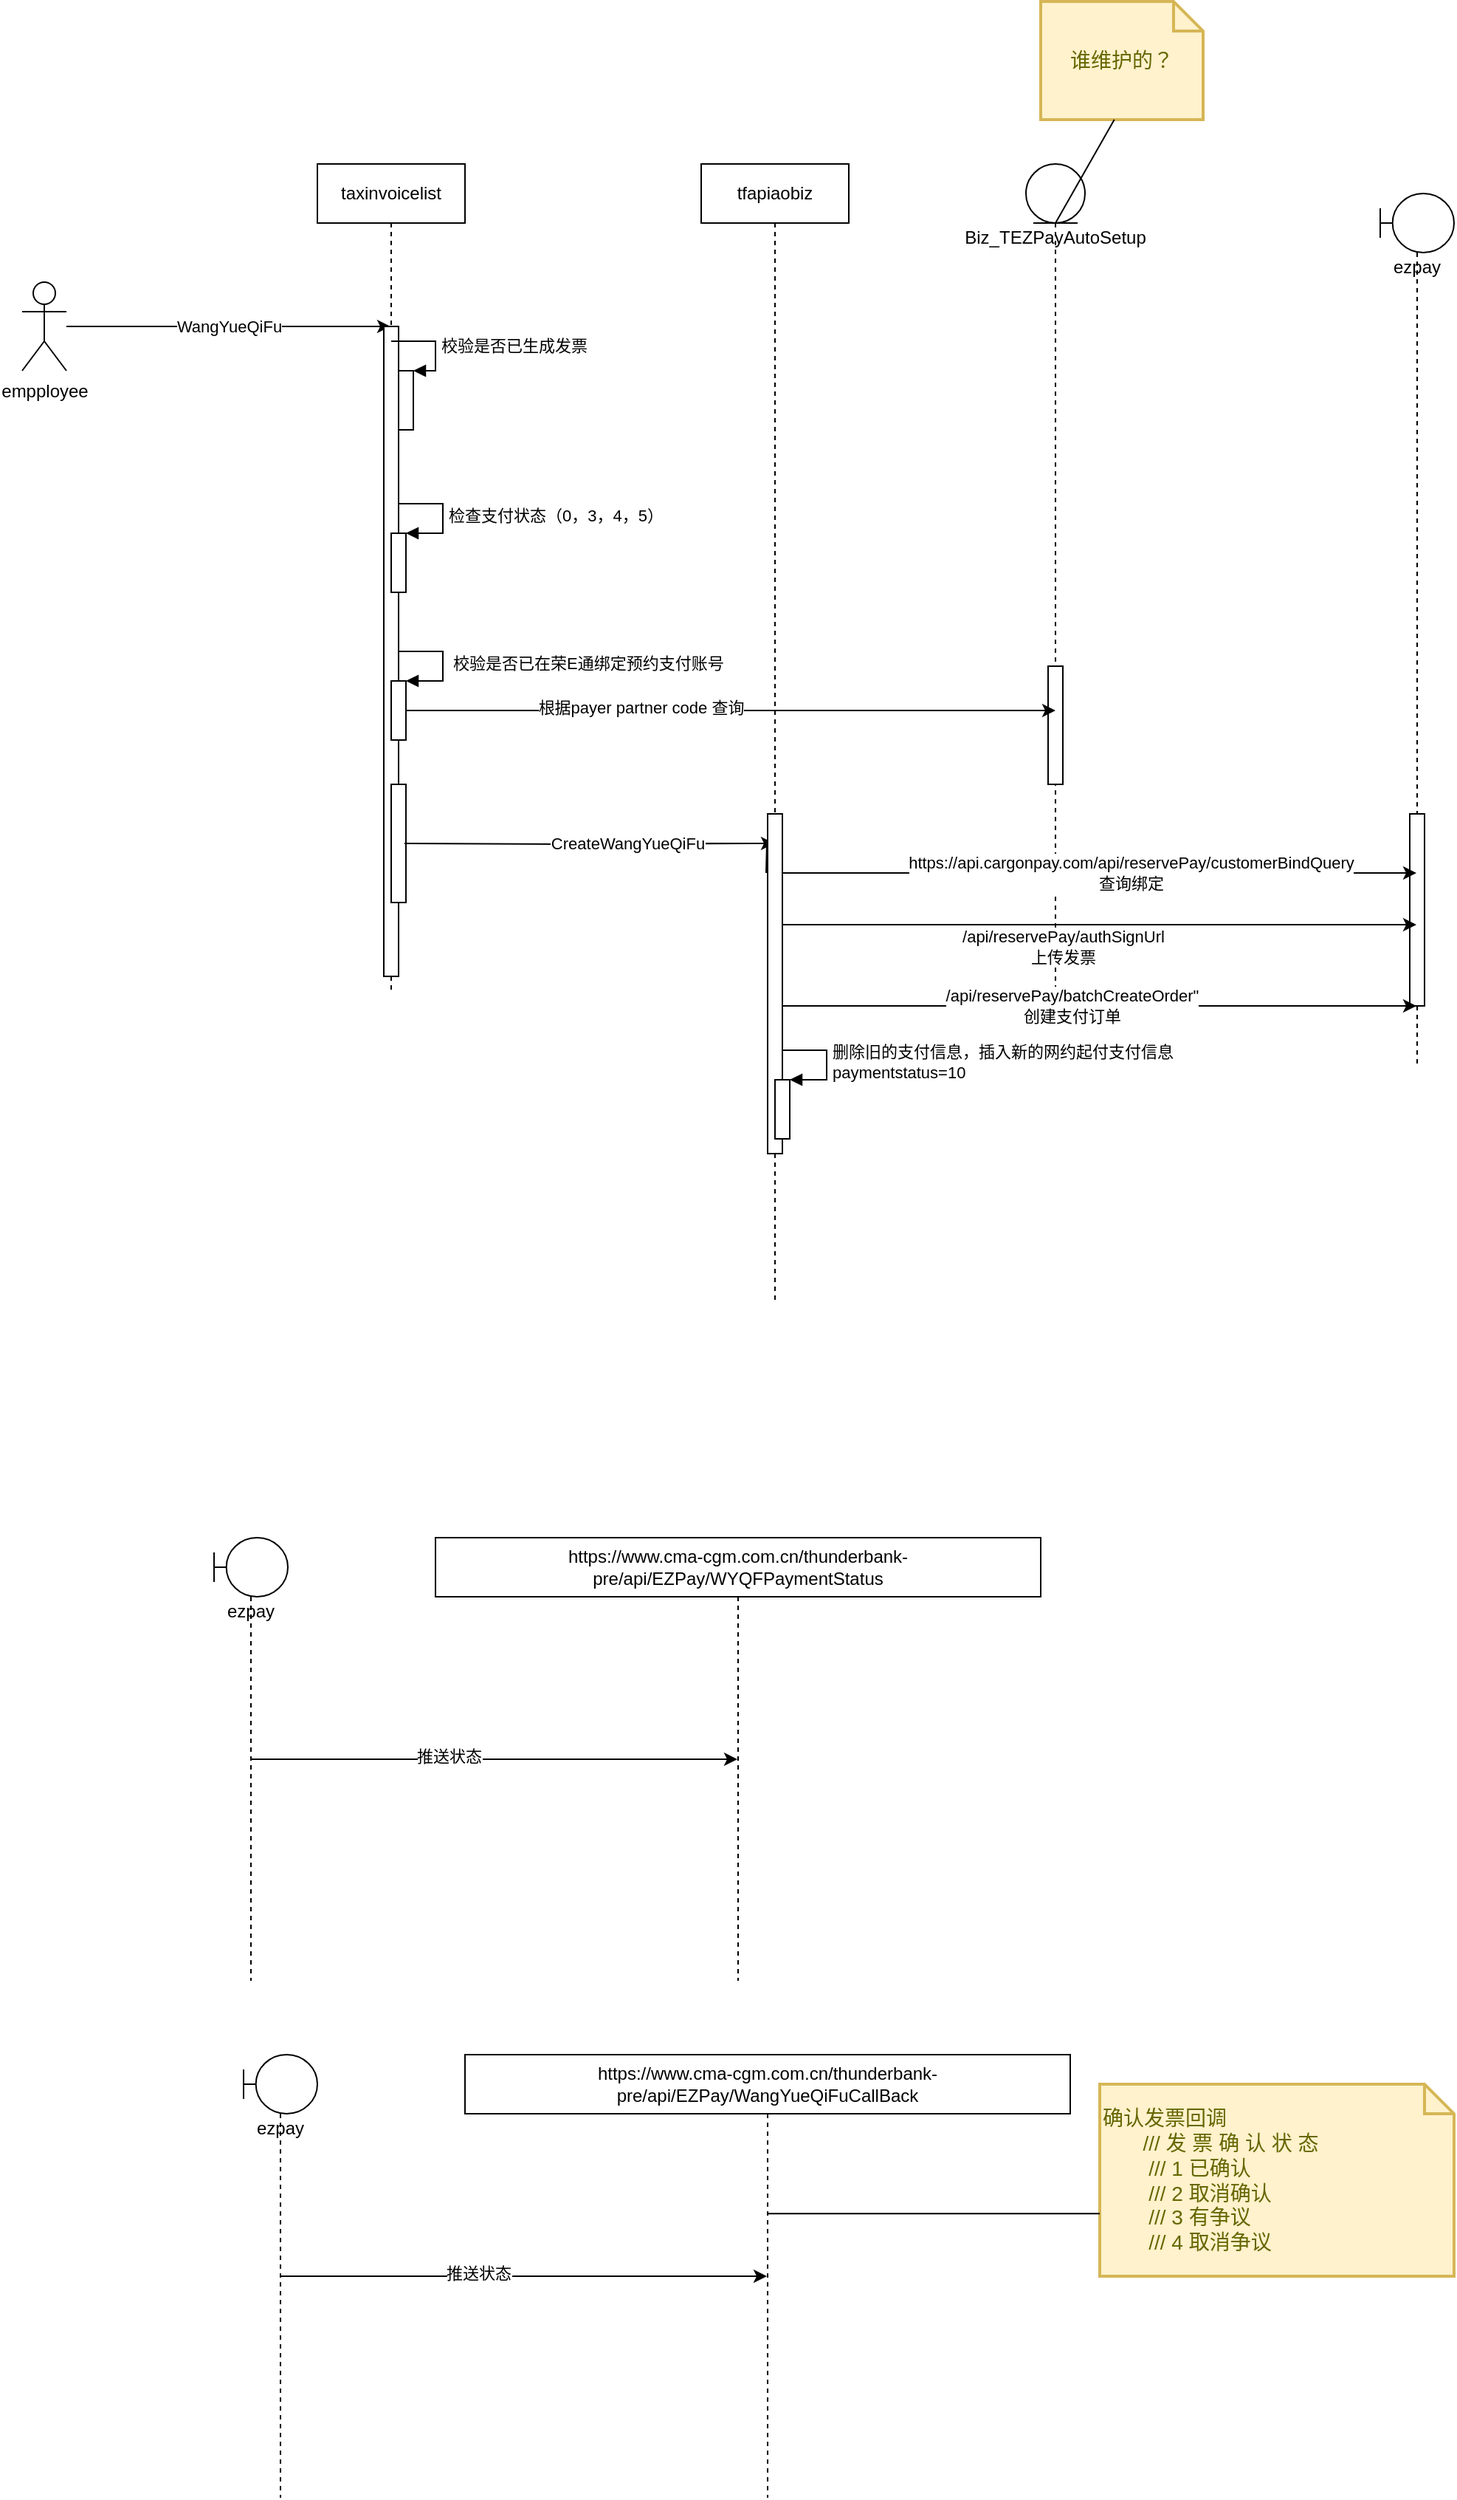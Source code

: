 <mxfile version="20.7.2" type="github">
  <diagram id="JNPCs_gOcxYZxowklzls" name="Page-1">
    <mxGraphModel dx="1404" dy="873" grid="1" gridSize="10" guides="1" tooltips="1" connect="1" arrows="1" fold="1" page="1" pageScale="1" pageWidth="10000" pageHeight="10000" math="0" shadow="0">
      <root>
        <mxCell id="0" />
        <mxCell id="1" parent="0" />
        <mxCell id="XE-wUI4xG0B0tWC4ZzCH-2" value="WangYueQiFu" style="edgeStyle=orthogonalEdgeStyle;rounded=0;orthogonalLoop=1;jettySize=auto;html=1;" edge="1" parent="1" source="XE-wUI4xG0B0tWC4ZzCH-1" target="XE-wUI4xG0B0tWC4ZzCH-3">
          <mxGeometry relative="1" as="geometry">
            <mxPoint x="230" y="320" as="targetPoint" />
            <Array as="points">
              <mxPoint x="290" y="330" />
              <mxPoint x="290" y="330" />
            </Array>
          </mxGeometry>
        </mxCell>
        <mxCell id="XE-wUI4xG0B0tWC4ZzCH-1" value="empployee" style="shape=umlActor;verticalLabelPosition=bottom;verticalAlign=top;html=1;outlineConnect=0;" vertex="1" parent="1">
          <mxGeometry x="100" y="300" width="30" height="60" as="geometry" />
        </mxCell>
        <mxCell id="XE-wUI4xG0B0tWC4ZzCH-3" value="taxinvoicelist" style="shape=umlLifeline;perimeter=lifelinePerimeter;whiteSpace=wrap;html=1;container=1;collapsible=0;recursiveResize=0;outlineConnect=0;" vertex="1" parent="1">
          <mxGeometry x="300" y="220" width="100" height="560" as="geometry" />
        </mxCell>
        <mxCell id="XE-wUI4xG0B0tWC4ZzCH-4" value="" style="html=1;points=[];perimeter=orthogonalPerimeter;" vertex="1" parent="XE-wUI4xG0B0tWC4ZzCH-3">
          <mxGeometry x="45" y="110" width="10" height="440" as="geometry" />
        </mxCell>
        <mxCell id="XE-wUI4xG0B0tWC4ZzCH-5" value="" style="html=1;points=[];perimeter=orthogonalPerimeter;" vertex="1" parent="XE-wUI4xG0B0tWC4ZzCH-3">
          <mxGeometry x="55" y="140" width="10" height="40" as="geometry" />
        </mxCell>
        <mxCell id="XE-wUI4xG0B0tWC4ZzCH-6" value="校验是否已生成发票" style="edgeStyle=orthogonalEdgeStyle;html=1;align=left;spacingLeft=2;endArrow=block;rounded=0;entryX=1;entryY=0;" edge="1" target="XE-wUI4xG0B0tWC4ZzCH-5" parent="XE-wUI4xG0B0tWC4ZzCH-3">
          <mxGeometry relative="1" as="geometry">
            <mxPoint x="50" y="120" as="sourcePoint" />
            <Array as="points">
              <mxPoint x="80" y="120" />
            </Array>
          </mxGeometry>
        </mxCell>
        <mxCell id="XE-wUI4xG0B0tWC4ZzCH-7" value="" style="html=1;points=[];perimeter=orthogonalPerimeter;" vertex="1" parent="XE-wUI4xG0B0tWC4ZzCH-3">
          <mxGeometry x="50" y="250" width="10" height="40" as="geometry" />
        </mxCell>
        <mxCell id="XE-wUI4xG0B0tWC4ZzCH-8" value="检查支付状态（0，3，4，5）" style="edgeStyle=orthogonalEdgeStyle;html=1;align=left;spacingLeft=2;endArrow=block;rounded=0;entryX=1;entryY=0;" edge="1" target="XE-wUI4xG0B0tWC4ZzCH-7" parent="XE-wUI4xG0B0tWC4ZzCH-3">
          <mxGeometry relative="1" as="geometry">
            <mxPoint x="55" y="230" as="sourcePoint" />
            <Array as="points">
              <mxPoint x="85" y="230" />
            </Array>
          </mxGeometry>
        </mxCell>
        <mxCell id="XE-wUI4xG0B0tWC4ZzCH-9" value="" style="html=1;points=[];perimeter=orthogonalPerimeter;" vertex="1" parent="XE-wUI4xG0B0tWC4ZzCH-3">
          <mxGeometry x="50" y="350" width="10" height="40" as="geometry" />
        </mxCell>
        <mxCell id="XE-wUI4xG0B0tWC4ZzCH-10" value="&amp;nbsp;校验是否已在荣E通绑定预约支付账号" style="edgeStyle=orthogonalEdgeStyle;html=1;align=left;spacingLeft=2;endArrow=block;rounded=0;entryX=1;entryY=0;" edge="1" target="XE-wUI4xG0B0tWC4ZzCH-9" parent="XE-wUI4xG0B0tWC4ZzCH-3">
          <mxGeometry relative="1" as="geometry">
            <mxPoint x="55" y="330" as="sourcePoint" />
            <Array as="points">
              <mxPoint x="85" y="330" />
            </Array>
          </mxGeometry>
        </mxCell>
        <mxCell id="XE-wUI4xG0B0tWC4ZzCH-20" value="" style="html=1;points=[];perimeter=orthogonalPerimeter;" vertex="1" parent="XE-wUI4xG0B0tWC4ZzCH-3">
          <mxGeometry x="50" y="420" width="10" height="80" as="geometry" />
        </mxCell>
        <mxCell id="XE-wUI4xG0B0tWC4ZzCH-11" value="Biz_TEZPayAutoSetup" style="shape=umlLifeline;participant=umlEntity;perimeter=lifelinePerimeter;whiteSpace=wrap;html=1;container=1;collapsible=0;recursiveResize=0;verticalAlign=top;spacingTop=36;outlineConnect=0;size=40;" vertex="1" parent="1">
          <mxGeometry x="780" y="220" width="40" height="560" as="geometry" />
        </mxCell>
        <mxCell id="XE-wUI4xG0B0tWC4ZzCH-15" value="" style="html=1;points=[];perimeter=orthogonalPerimeter;" vertex="1" parent="XE-wUI4xG0B0tWC4ZzCH-11">
          <mxGeometry x="15" y="340" width="10" height="80" as="geometry" />
        </mxCell>
        <mxCell id="XE-wUI4xG0B0tWC4ZzCH-12" value="谁维护的？" style="shape=note;strokeWidth=2;fontSize=14;size=20;whiteSpace=wrap;html=1;fillColor=#fff2cc;strokeColor=#d6b656;fontColor=#666600;" vertex="1" parent="1">
          <mxGeometry x="790" y="110" width="110.0" height="80" as="geometry" />
        </mxCell>
        <mxCell id="XE-wUI4xG0B0tWC4ZzCH-13" value="" style="endArrow=none;html=1;rounded=0;" edge="1" parent="1" source="XE-wUI4xG0B0tWC4ZzCH-11" target="XE-wUI4xG0B0tWC4ZzCH-12">
          <mxGeometry width="50" height="50" relative="1" as="geometry">
            <mxPoint x="690" y="470" as="sourcePoint" />
            <mxPoint x="740" y="420" as="targetPoint" />
          </mxGeometry>
        </mxCell>
        <mxCell id="XE-wUI4xG0B0tWC4ZzCH-16" style="edgeStyle=orthogonalEdgeStyle;rounded=0;orthogonalLoop=1;jettySize=auto;html=1;" edge="1" parent="1" source="XE-wUI4xG0B0tWC4ZzCH-9">
          <mxGeometry relative="1" as="geometry">
            <mxPoint x="800" y="590" as="targetPoint" />
            <Array as="points">
              <mxPoint x="650" y="590" />
              <mxPoint x="650" y="590" />
            </Array>
          </mxGeometry>
        </mxCell>
        <mxCell id="XE-wUI4xG0B0tWC4ZzCH-17" value="根据payer partner code 查询" style="edgeLabel;html=1;align=center;verticalAlign=middle;resizable=0;points=[];" vertex="1" connectable="0" parent="XE-wUI4xG0B0tWC4ZzCH-16">
          <mxGeometry x="-0.284" y="2" relative="1" as="geometry">
            <mxPoint x="1" as="offset" />
          </mxGeometry>
        </mxCell>
        <mxCell id="XE-wUI4xG0B0tWC4ZzCH-18" value="ezpay" style="shape=umlLifeline;participant=umlBoundary;perimeter=lifelinePerimeter;whiteSpace=wrap;html=1;container=1;collapsible=0;recursiveResize=0;verticalAlign=top;spacingTop=36;outlineConnect=0;" vertex="1" parent="1">
          <mxGeometry x="1020" y="240" width="50" height="590" as="geometry" />
        </mxCell>
        <mxCell id="XE-wUI4xG0B0tWC4ZzCH-26" value="" style="html=1;points=[];perimeter=orthogonalPerimeter;" vertex="1" parent="XE-wUI4xG0B0tWC4ZzCH-18">
          <mxGeometry x="20" y="420" width="10" height="130" as="geometry" />
        </mxCell>
        <mxCell id="XE-wUI4xG0B0tWC4ZzCH-19" value="tfapiaobiz" style="shape=umlLifeline;perimeter=lifelinePerimeter;whiteSpace=wrap;html=1;container=1;collapsible=0;recursiveResize=0;outlineConnect=0;" vertex="1" parent="1">
          <mxGeometry x="560" y="220" width="100" height="770" as="geometry" />
        </mxCell>
        <mxCell id="XE-wUI4xG0B0tWC4ZzCH-21" style="edgeStyle=orthogonalEdgeStyle;rounded=0;orthogonalLoop=1;jettySize=auto;html=1;startArrow=none;" edge="1" parent="1" source="XE-wUI4xG0B0tWC4ZzCH-22" target="XE-wUI4xG0B0tWC4ZzCH-19">
          <mxGeometry relative="1" as="geometry">
            <Array as="points">
              <mxPoint x="510" y="680" />
              <mxPoint x="510" y="680" />
            </Array>
          </mxGeometry>
        </mxCell>
        <mxCell id="XE-wUI4xG0B0tWC4ZzCH-27" style="edgeStyle=orthogonalEdgeStyle;rounded=0;orthogonalLoop=1;jettySize=auto;html=1;" edge="1" parent="1" source="XE-wUI4xG0B0tWC4ZzCH-22" target="XE-wUI4xG0B0tWC4ZzCH-18">
          <mxGeometry relative="1" as="geometry">
            <Array as="points">
              <mxPoint x="920" y="700" />
              <mxPoint x="920" y="700" />
            </Array>
          </mxGeometry>
        </mxCell>
        <mxCell id="XE-wUI4xG0B0tWC4ZzCH-28" value="https://api.cargonpay.com/api/reservePay/customerBindQuery&lt;br&gt;查询绑定" style="edgeLabel;html=1;align=center;verticalAlign=middle;resizable=0;points=[];" vertex="1" connectable="0" parent="XE-wUI4xG0B0tWC4ZzCH-27">
          <mxGeometry x="0.097" relative="1" as="geometry">
            <mxPoint as="offset" />
          </mxGeometry>
        </mxCell>
        <mxCell id="XE-wUI4xG0B0tWC4ZzCH-29" style="edgeStyle=orthogonalEdgeStyle;rounded=0;orthogonalLoop=1;jettySize=auto;html=1;" edge="1" parent="1" source="XE-wUI4xG0B0tWC4ZzCH-22" target="XE-wUI4xG0B0tWC4ZzCH-18">
          <mxGeometry relative="1" as="geometry">
            <Array as="points">
              <mxPoint x="910" y="735" />
              <mxPoint x="910" y="735" />
            </Array>
          </mxGeometry>
        </mxCell>
        <mxCell id="XE-wUI4xG0B0tWC4ZzCH-30" value="/api/reservePay/authSignUrl&lt;br&gt;上传发票" style="edgeLabel;html=1;align=center;verticalAlign=middle;resizable=0;points=[];" vertex="1" connectable="0" parent="XE-wUI4xG0B0tWC4ZzCH-29">
          <mxGeometry x="-0.08" y="7" relative="1" as="geometry">
            <mxPoint x="-8" y="22" as="offset" />
          </mxGeometry>
        </mxCell>
        <mxCell id="XE-wUI4xG0B0tWC4ZzCH-31" style="edgeStyle=orthogonalEdgeStyle;rounded=0;orthogonalLoop=1;jettySize=auto;html=1;" edge="1" parent="1" source="XE-wUI4xG0B0tWC4ZzCH-22" target="XE-wUI4xG0B0tWC4ZzCH-18">
          <mxGeometry relative="1" as="geometry">
            <Array as="points">
              <mxPoint x="720" y="790" />
              <mxPoint x="720" y="790" />
            </Array>
          </mxGeometry>
        </mxCell>
        <mxCell id="XE-wUI4xG0B0tWC4ZzCH-32" value="/api/reservePay/batchCreateOrder&quot;&lt;br&gt;创建支付订单" style="edgeLabel;html=1;align=center;verticalAlign=middle;resizable=0;points=[];" vertex="1" connectable="0" parent="XE-wUI4xG0B0tWC4ZzCH-31">
          <mxGeometry x="-0.094" relative="1" as="geometry">
            <mxPoint x="1" as="offset" />
          </mxGeometry>
        </mxCell>
        <mxCell id="XE-wUI4xG0B0tWC4ZzCH-22" value="" style="html=1;points=[];perimeter=orthogonalPerimeter;" vertex="1" parent="1">
          <mxGeometry x="605" y="660" width="10" height="230" as="geometry" />
        </mxCell>
        <mxCell id="XE-wUI4xG0B0tWC4ZzCH-23" value="CreateWangYueQiFu" style="edgeStyle=orthogonalEdgeStyle;rounded=0;orthogonalLoop=1;jettySize=auto;html=1;endArrow=none;" edge="1" parent="1">
          <mxGeometry x="0.14" relative="1" as="geometry">
            <mxPoint x="359" y="680" as="sourcePoint" />
            <mxPoint x="604" y="700" as="targetPoint" />
            <Array as="points" />
            <mxPoint as="offset" />
          </mxGeometry>
        </mxCell>
        <mxCell id="XE-wUI4xG0B0tWC4ZzCH-33" value="" style="html=1;points=[];perimeter=orthogonalPerimeter;" vertex="1" parent="1">
          <mxGeometry x="610" y="840" width="10" height="40" as="geometry" />
        </mxCell>
        <mxCell id="XE-wUI4xG0B0tWC4ZzCH-34" value="删除旧的支付信息，插入新的网约起付支付信息&lt;br&gt;paymentstatus=10" style="edgeStyle=orthogonalEdgeStyle;html=1;align=left;spacingLeft=2;endArrow=block;rounded=0;entryX=1;entryY=0;" edge="1" target="XE-wUI4xG0B0tWC4ZzCH-33" parent="1">
          <mxGeometry relative="1" as="geometry">
            <mxPoint x="615" y="820" as="sourcePoint" />
            <Array as="points">
              <mxPoint x="645" y="820" />
            </Array>
          </mxGeometry>
        </mxCell>
        <mxCell id="XE-wUI4xG0B0tWC4ZzCH-35" value="https://www.cma-cgm.com.cn/thunderbank-pre/api/EZPay/WYQFPaymentStatus" style="shape=umlLifeline;perimeter=lifelinePerimeter;whiteSpace=wrap;html=1;container=1;collapsible=0;recursiveResize=0;outlineConnect=0;align=center;" vertex="1" parent="1">
          <mxGeometry x="380" y="1150" width="410" height="300" as="geometry" />
        </mxCell>
        <mxCell id="XE-wUI4xG0B0tWC4ZzCH-37" style="edgeStyle=orthogonalEdgeStyle;rounded=0;orthogonalLoop=1;jettySize=auto;html=1;" edge="1" parent="1" source="XE-wUI4xG0B0tWC4ZzCH-36" target="XE-wUI4xG0B0tWC4ZzCH-35">
          <mxGeometry relative="1" as="geometry" />
        </mxCell>
        <mxCell id="XE-wUI4xG0B0tWC4ZzCH-38" value="推送状态" style="edgeLabel;html=1;align=center;verticalAlign=middle;resizable=0;points=[];" vertex="1" connectable="0" parent="XE-wUI4xG0B0tWC4ZzCH-37">
          <mxGeometry x="-0.188" y="2" relative="1" as="geometry">
            <mxPoint as="offset" />
          </mxGeometry>
        </mxCell>
        <mxCell id="XE-wUI4xG0B0tWC4ZzCH-36" value="ezpay" style="shape=umlLifeline;participant=umlBoundary;perimeter=lifelinePerimeter;whiteSpace=wrap;html=1;container=1;collapsible=0;recursiveResize=0;verticalAlign=top;spacingTop=36;outlineConnect=0;" vertex="1" parent="1">
          <mxGeometry x="230" y="1150" width="50" height="300" as="geometry" />
        </mxCell>
        <mxCell id="XE-wUI4xG0B0tWC4ZzCH-39" value="https://www.cma-cgm.com.cn/thunderbank-pre/api/EZPay/WangYueQiFuCallBack" style="shape=umlLifeline;perimeter=lifelinePerimeter;whiteSpace=wrap;html=1;container=1;collapsible=0;recursiveResize=0;outlineConnect=0;align=center;" vertex="1" parent="1">
          <mxGeometry x="400" y="1500" width="410" height="300" as="geometry" />
        </mxCell>
        <mxCell id="XE-wUI4xG0B0tWC4ZzCH-40" style="edgeStyle=orthogonalEdgeStyle;rounded=0;orthogonalLoop=1;jettySize=auto;html=1;" edge="1" parent="1" source="XE-wUI4xG0B0tWC4ZzCH-42" target="XE-wUI4xG0B0tWC4ZzCH-39">
          <mxGeometry relative="1" as="geometry" />
        </mxCell>
        <mxCell id="XE-wUI4xG0B0tWC4ZzCH-41" value="推送状态" style="edgeLabel;html=1;align=center;verticalAlign=middle;resizable=0;points=[];" vertex="1" connectable="0" parent="XE-wUI4xG0B0tWC4ZzCH-40">
          <mxGeometry x="-0.188" y="2" relative="1" as="geometry">
            <mxPoint as="offset" />
          </mxGeometry>
        </mxCell>
        <mxCell id="XE-wUI4xG0B0tWC4ZzCH-42" value="ezpay" style="shape=umlLifeline;participant=umlBoundary;perimeter=lifelinePerimeter;whiteSpace=wrap;html=1;container=1;collapsible=0;recursiveResize=0;verticalAlign=top;spacingTop=36;outlineConnect=0;" vertex="1" parent="1">
          <mxGeometry x="250" y="1500" width="50" height="300" as="geometry" />
        </mxCell>
        <mxCell id="XE-wUI4xG0B0tWC4ZzCH-43" value="确认发票回调&lt;br&gt;&lt;div&gt;&lt;span style=&quot;font-size: 14px;&quot;&gt;&amp;nbsp; &amp;nbsp; &amp;nbsp; &amp;nbsp;/// 发 票 确 认 状 态&amp;nbsp; &amp;nbsp; &amp;nbsp; &amp;nbsp;&amp;nbsp;&lt;/span&gt;&lt;/div&gt;&lt;div&gt;&lt;span style=&quot;font-size: 14px;&quot;&gt;&amp;nbsp; &amp;nbsp; &amp;nbsp; &amp;nbsp; /// 1 已确认&lt;/span&gt;&lt;/div&gt;&lt;div&gt;&lt;span style=&quot;font-size: 14px;&quot;&gt;&amp;nbsp; &amp;nbsp; &amp;nbsp; &amp;nbsp; /// 2 取消确认&lt;/span&gt;&lt;/div&gt;&lt;div&gt;&lt;span style=&quot;font-size: 14px;&quot;&gt;&amp;nbsp; &amp;nbsp; &amp;nbsp; &amp;nbsp; /// 3 有争议&lt;/span&gt;&lt;/div&gt;&lt;div&gt;&lt;span style=&quot;font-size: 14px;&quot;&gt;&amp;nbsp; &amp;nbsp; &amp;nbsp; &amp;nbsp; /// 4 取消争议&lt;/span&gt;&lt;/div&gt;" style="shape=note;strokeWidth=2;fontSize=14;size=20;whiteSpace=wrap;html=1;fillColor=#fff2cc;strokeColor=#d6b656;fontColor=#666600;align=left;" vertex="1" parent="1">
          <mxGeometry x="830" y="1520" width="240" height="130" as="geometry" />
        </mxCell>
        <mxCell id="XE-wUI4xG0B0tWC4ZzCH-45" value="" style="endArrow=none;html=1;rounded=0;" edge="1" parent="1" source="XE-wUI4xG0B0tWC4ZzCH-39" target="XE-wUI4xG0B0tWC4ZzCH-43">
          <mxGeometry width="50" height="50" relative="1" as="geometry">
            <mxPoint x="690" y="1450" as="sourcePoint" />
            <mxPoint x="740" y="1400" as="targetPoint" />
          </mxGeometry>
        </mxCell>
      </root>
    </mxGraphModel>
  </diagram>
</mxfile>
